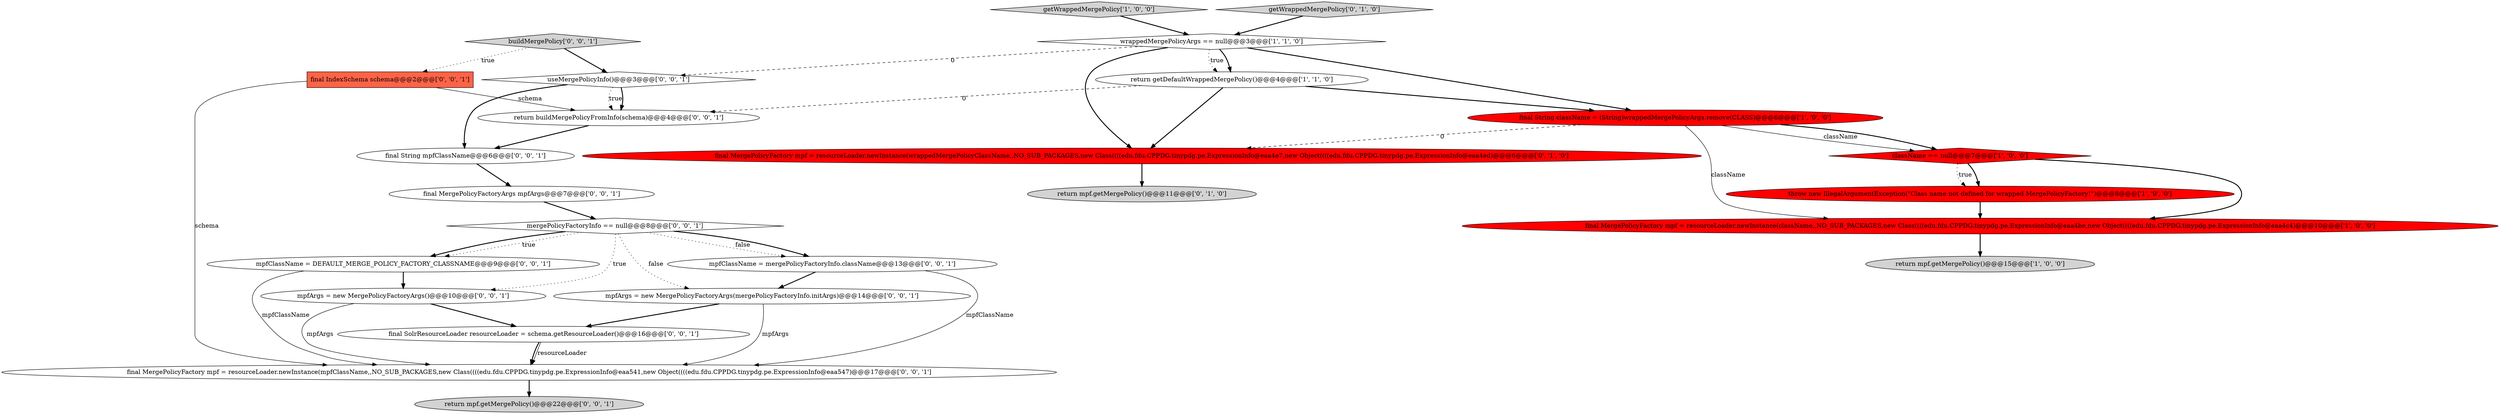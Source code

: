 digraph {
5 [style = filled, label = "getWrappedMergePolicy['1', '0', '0']", fillcolor = lightgray, shape = diamond image = "AAA0AAABBB1BBB"];
14 [style = filled, label = "final MergePolicyFactoryArgs mpfArgs@@@7@@@['0', '0', '1']", fillcolor = white, shape = ellipse image = "AAA0AAABBB3BBB"];
15 [style = filled, label = "return buildMergePolicyFromInfo(schema)@@@4@@@['0', '0', '1']", fillcolor = white, shape = ellipse image = "AAA0AAABBB3BBB"];
4 [style = filled, label = "final MergePolicyFactory mpf = resourceLoader.newInstance(className,,NO_SUB_PACKAGES,new Class((((edu.fdu.CPPDG.tinypdg.pe.ExpressionInfo@eaa4be,new Object((((edu.fdu.CPPDG.tinypdg.pe.ExpressionInfo@eaa4c4)@@@10@@@['1', '0', '0']", fillcolor = red, shape = ellipse image = "AAA1AAABBB1BBB"];
23 [style = filled, label = "final IndexSchema schema@@@2@@@['0', '0', '1']", fillcolor = tomato, shape = box image = "AAA0AAABBB3BBB"];
16 [style = filled, label = "mpfClassName = mergePolicyFactoryInfo.className@@@13@@@['0', '0', '1']", fillcolor = white, shape = ellipse image = "AAA0AAABBB3BBB"];
1 [style = filled, label = "wrappedMergePolicyArgs == null@@@3@@@['1', '1', '0']", fillcolor = white, shape = diamond image = "AAA0AAABBB1BBB"];
12 [style = filled, label = "buildMergePolicy['0', '0', '1']", fillcolor = lightgray, shape = diamond image = "AAA0AAABBB3BBB"];
24 [style = filled, label = "final String mpfClassName@@@6@@@['0', '0', '1']", fillcolor = white, shape = ellipse image = "AAA0AAABBB3BBB"];
8 [style = filled, label = "return mpf.getMergePolicy()@@@11@@@['0', '1', '0']", fillcolor = lightgray, shape = ellipse image = "AAA0AAABBB2BBB"];
19 [style = filled, label = "useMergePolicyInfo()@@@3@@@['0', '0', '1']", fillcolor = white, shape = diamond image = "AAA0AAABBB3BBB"];
22 [style = filled, label = "mpfArgs = new MergePolicyFactoryArgs(mergePolicyFactoryInfo.initArgs)@@@14@@@['0', '0', '1']", fillcolor = white, shape = ellipse image = "AAA0AAABBB3BBB"];
9 [style = filled, label = "getWrappedMergePolicy['0', '1', '0']", fillcolor = lightgray, shape = diamond image = "AAA0AAABBB2BBB"];
0 [style = filled, label = "className == null@@@7@@@['1', '0', '0']", fillcolor = red, shape = diamond image = "AAA1AAABBB1BBB"];
10 [style = filled, label = "final MergePolicyFactory mpf = resourceLoader.newInstance(wrappedMergePolicyClassName,,NO_SUB_PACKAGES,new Class((((edu.fdu.CPPDG.tinypdg.pe.ExpressionInfo@eaa4e7,new Object((((edu.fdu.CPPDG.tinypdg.pe.ExpressionInfo@eaa4ed)@@@6@@@['0', '1', '0']", fillcolor = red, shape = ellipse image = "AAA1AAABBB2BBB"];
3 [style = filled, label = "throw new IllegalArgumentException(\"Class name not defined for wrapped MergePolicyFactory!\")@@@8@@@['1', '0', '0']", fillcolor = red, shape = ellipse image = "AAA1AAABBB1BBB"];
6 [style = filled, label = "return mpf.getMergePolicy()@@@15@@@['1', '0', '0']", fillcolor = lightgray, shape = ellipse image = "AAA0AAABBB1BBB"];
7 [style = filled, label = "return getDefaultWrappedMergePolicy()@@@4@@@['1', '1', '0']", fillcolor = white, shape = ellipse image = "AAA0AAABBB1BBB"];
21 [style = filled, label = "final SolrResourceLoader resourceLoader = schema.getResourceLoader()@@@16@@@['0', '0', '1']", fillcolor = white, shape = ellipse image = "AAA0AAABBB3BBB"];
18 [style = filled, label = "mpfClassName = DEFAULT_MERGE_POLICY_FACTORY_CLASSNAME@@@9@@@['0', '0', '1']", fillcolor = white, shape = ellipse image = "AAA0AAABBB3BBB"];
20 [style = filled, label = "return mpf.getMergePolicy()@@@22@@@['0', '0', '1']", fillcolor = lightgray, shape = ellipse image = "AAA0AAABBB3BBB"];
13 [style = filled, label = "final MergePolicyFactory mpf = resourceLoader.newInstance(mpfClassName,,NO_SUB_PACKAGES,new Class((((edu.fdu.CPPDG.tinypdg.pe.ExpressionInfo@eaa541,new Object((((edu.fdu.CPPDG.tinypdg.pe.ExpressionInfo@eaa547)@@@17@@@['0', '0', '1']", fillcolor = white, shape = ellipse image = "AAA0AAABBB3BBB"];
2 [style = filled, label = "final String className = (String)wrappedMergePolicyArgs.remove(CLASS)@@@6@@@['1', '0', '0']", fillcolor = red, shape = ellipse image = "AAA1AAABBB1BBB"];
11 [style = filled, label = "mpfArgs = new MergePolicyFactoryArgs()@@@10@@@['0', '0', '1']", fillcolor = white, shape = ellipse image = "AAA0AAABBB3BBB"];
17 [style = filled, label = "mergePolicyFactoryInfo == null@@@8@@@['0', '0', '1']", fillcolor = white, shape = diamond image = "AAA0AAABBB3BBB"];
0->3 [style = bold, label=""];
12->23 [style = dotted, label="true"];
17->18 [style = dotted, label="true"];
4->6 [style = bold, label=""];
7->10 [style = bold, label=""];
2->4 [style = solid, label="className"];
11->21 [style = bold, label=""];
18->11 [style = bold, label=""];
1->19 [style = dashed, label="0"];
22->21 [style = bold, label=""];
14->17 [style = bold, label=""];
11->13 [style = solid, label="mpfArgs"];
23->13 [style = solid, label="schema"];
19->15 [style = dotted, label="true"];
16->22 [style = bold, label=""];
1->7 [style = bold, label=""];
3->4 [style = bold, label=""];
2->10 [style = dashed, label="0"];
21->13 [style = solid, label="resourceLoader"];
24->14 [style = bold, label=""];
19->24 [style = bold, label=""];
22->13 [style = solid, label="mpfArgs"];
1->7 [style = dotted, label="true"];
5->1 [style = bold, label=""];
17->22 [style = dotted, label="false"];
2->0 [style = bold, label=""];
2->0 [style = solid, label="className"];
10->8 [style = bold, label=""];
17->16 [style = dotted, label="false"];
0->4 [style = bold, label=""];
7->2 [style = bold, label=""];
15->24 [style = bold, label=""];
7->15 [style = dashed, label="0"];
13->20 [style = bold, label=""];
1->2 [style = bold, label=""];
0->3 [style = dotted, label="true"];
19->15 [style = bold, label=""];
9->1 [style = bold, label=""];
12->19 [style = bold, label=""];
18->13 [style = solid, label="mpfClassName"];
1->10 [style = bold, label=""];
16->13 [style = solid, label="mpfClassName"];
17->18 [style = bold, label=""];
17->16 [style = bold, label=""];
21->13 [style = bold, label=""];
23->15 [style = solid, label="schema"];
17->11 [style = dotted, label="true"];
}
